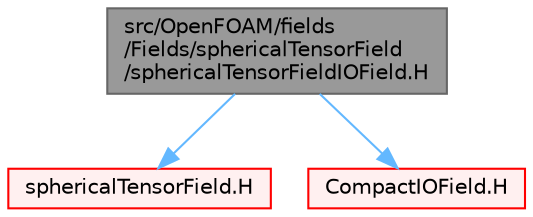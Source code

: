 digraph "src/OpenFOAM/fields/Fields/sphericalTensorField/sphericalTensorFieldIOField.H"
{
 // LATEX_PDF_SIZE
  bgcolor="transparent";
  edge [fontname=Helvetica,fontsize=10,labelfontname=Helvetica,labelfontsize=10];
  node [fontname=Helvetica,fontsize=10,shape=box,height=0.2,width=0.4];
  Node1 [id="Node000001",label="src/OpenFOAM/fields\l/Fields/sphericalTensorField\l/sphericalTensorFieldIOField.H",height=0.2,width=0.4,color="gray40", fillcolor="grey60", style="filled", fontcolor="black",tooltip=" "];
  Node1 -> Node2 [id="edge1_Node000001_Node000002",color="steelblue1",style="solid",tooltip=" "];
  Node2 [id="Node000002",label="sphericalTensorField.H",height=0.2,width=0.4,color="red", fillcolor="#FFF0F0", style="filled",URL="$sphericalTensorField_8H.html",tooltip=" "];
  Node1 -> Node167 [id="edge2_Node000001_Node000167",color="steelblue1",style="solid",tooltip=" "];
  Node167 [id="Node000167",label="CompactIOField.H",height=0.2,width=0.4,color="red", fillcolor="#FFF0F0", style="filled",URL="$CompactIOField_8H.html",tooltip=" "];
}
